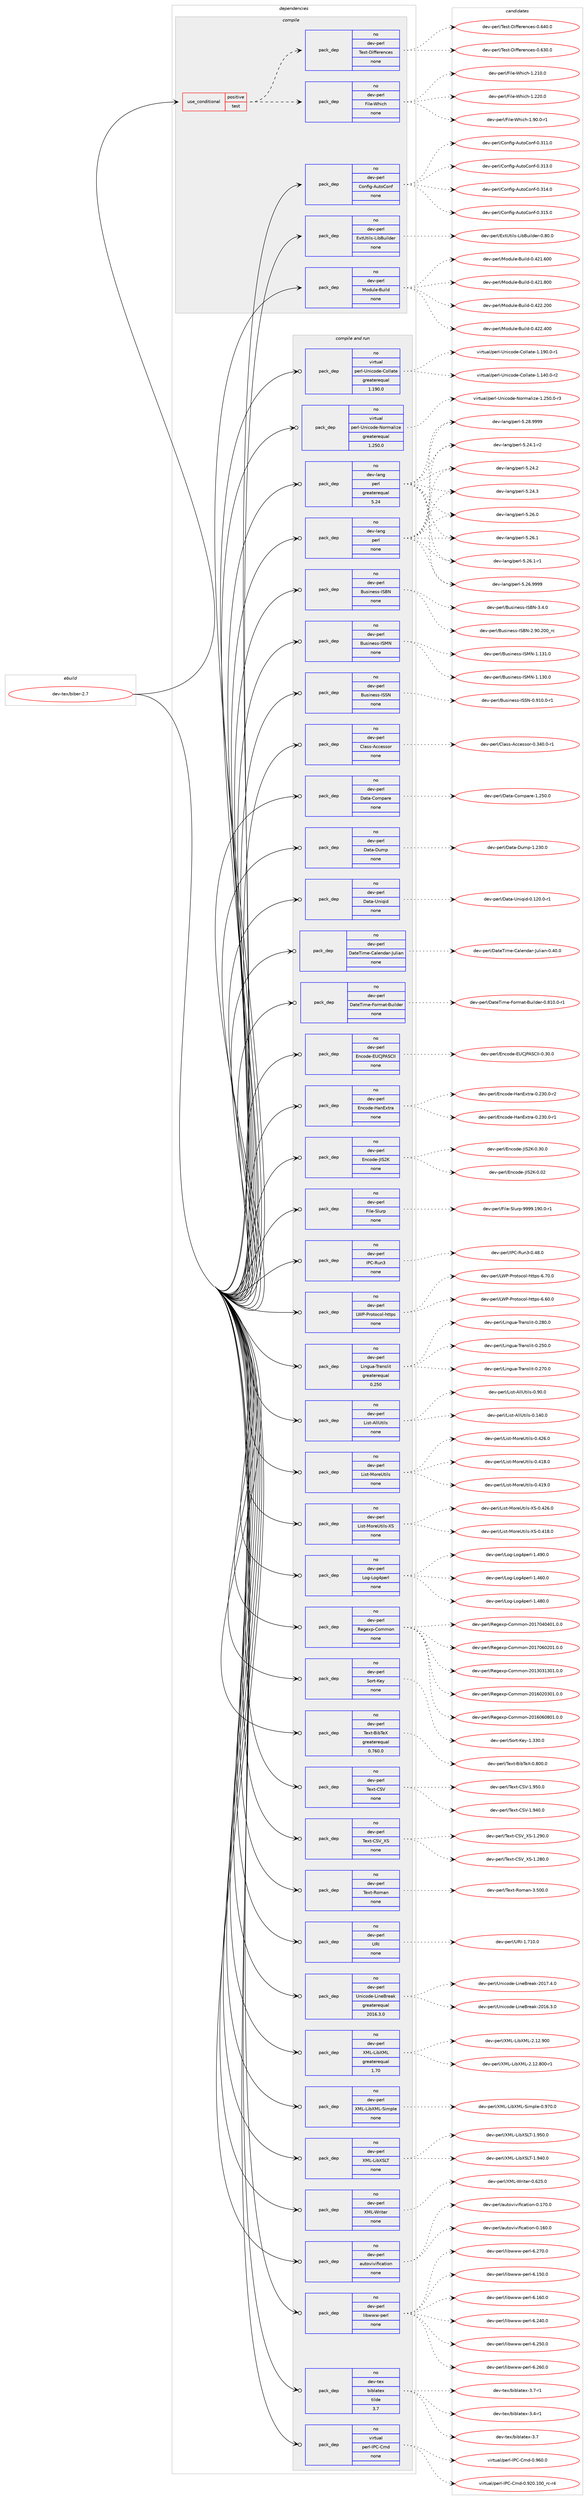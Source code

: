 digraph prolog {

# *************
# Graph options
# *************

newrank=true;
concentrate=true;
compound=true;
graph [rankdir=LR,fontname=Helvetica,fontsize=10,ranksep=1.5];#, ranksep=2.5, nodesep=0.2];
edge  [arrowhead=vee];
node  [fontname=Helvetica,fontsize=10];

# **********
# The ebuild
# **********

subgraph cluster_leftcol {
color=gray;
rank=same;
label=<<i>ebuild</i>>;
id [label="dev-tex/biber-2.7", color=red, width=4, href="../dev-tex/biber-2.7.svg"];
}

# ****************
# The dependencies
# ****************

subgraph cluster_midcol {
color=gray;
label=<<i>dependencies</i>>;
subgraph cluster_compile {
fillcolor="#eeeeee";
style=filled;
label=<<i>compile</i>>;
subgraph cond77119 {
dependency279463 [label=<<TABLE BORDER="0" CELLBORDER="1" CELLSPACING="0" CELLPADDING="4"><TR><TD ROWSPAN="3" CELLPADDING="10">use_conditional</TD></TR><TR><TD>positive</TD></TR><TR><TD>test</TD></TR></TABLE>>, shape=none, color=red];
subgraph pack198188 {
dependency279464 [label=<<TABLE BORDER="0" CELLBORDER="1" CELLSPACING="0" CELLPADDING="4" WIDTH="220"><TR><TD ROWSPAN="6" CELLPADDING="30">pack_dep</TD></TR><TR><TD WIDTH="110">no</TD></TR><TR><TD>dev-perl</TD></TR><TR><TD>File-Which</TD></TR><TR><TD>none</TD></TR><TR><TD></TD></TR></TABLE>>, shape=none, color=blue];
}
dependency279463:e -> dependency279464:w [weight=20,style="dashed",arrowhead="vee"];
subgraph pack198189 {
dependency279465 [label=<<TABLE BORDER="0" CELLBORDER="1" CELLSPACING="0" CELLPADDING="4" WIDTH="220"><TR><TD ROWSPAN="6" CELLPADDING="30">pack_dep</TD></TR><TR><TD WIDTH="110">no</TD></TR><TR><TD>dev-perl</TD></TR><TR><TD>Test-Differences</TD></TR><TR><TD>none</TD></TR><TR><TD></TD></TR></TABLE>>, shape=none, color=blue];
}
dependency279463:e -> dependency279465:w [weight=20,style="dashed",arrowhead="vee"];
}
id:e -> dependency279463:w [weight=20,style="solid",arrowhead="vee"];
subgraph pack198190 {
dependency279466 [label=<<TABLE BORDER="0" CELLBORDER="1" CELLSPACING="0" CELLPADDING="4" WIDTH="220"><TR><TD ROWSPAN="6" CELLPADDING="30">pack_dep</TD></TR><TR><TD WIDTH="110">no</TD></TR><TR><TD>dev-perl</TD></TR><TR><TD>Config-AutoConf</TD></TR><TR><TD>none</TD></TR><TR><TD></TD></TR></TABLE>>, shape=none, color=blue];
}
id:e -> dependency279466:w [weight=20,style="solid",arrowhead="vee"];
subgraph pack198191 {
dependency279467 [label=<<TABLE BORDER="0" CELLBORDER="1" CELLSPACING="0" CELLPADDING="4" WIDTH="220"><TR><TD ROWSPAN="6" CELLPADDING="30">pack_dep</TD></TR><TR><TD WIDTH="110">no</TD></TR><TR><TD>dev-perl</TD></TR><TR><TD>ExtUtils-LibBuilder</TD></TR><TR><TD>none</TD></TR><TR><TD></TD></TR></TABLE>>, shape=none, color=blue];
}
id:e -> dependency279467:w [weight=20,style="solid",arrowhead="vee"];
subgraph pack198192 {
dependency279468 [label=<<TABLE BORDER="0" CELLBORDER="1" CELLSPACING="0" CELLPADDING="4" WIDTH="220"><TR><TD ROWSPAN="6" CELLPADDING="30">pack_dep</TD></TR><TR><TD WIDTH="110">no</TD></TR><TR><TD>dev-perl</TD></TR><TR><TD>Module-Build</TD></TR><TR><TD>none</TD></TR><TR><TD></TD></TR></TABLE>>, shape=none, color=blue];
}
id:e -> dependency279468:w [weight=20,style="solid",arrowhead="vee"];
}
subgraph cluster_compileandrun {
fillcolor="#eeeeee";
style=filled;
label=<<i>compile and run</i>>;
subgraph pack198193 {
dependency279469 [label=<<TABLE BORDER="0" CELLBORDER="1" CELLSPACING="0" CELLPADDING="4" WIDTH="220"><TR><TD ROWSPAN="6" CELLPADDING="30">pack_dep</TD></TR><TR><TD WIDTH="110">no</TD></TR><TR><TD>dev-lang</TD></TR><TR><TD>perl</TD></TR><TR><TD>greaterequal</TD></TR><TR><TD>5.24</TD></TR></TABLE>>, shape=none, color=blue];
}
id:e -> dependency279469:w [weight=20,style="solid",arrowhead="odotvee"];
subgraph pack198194 {
dependency279470 [label=<<TABLE BORDER="0" CELLBORDER="1" CELLSPACING="0" CELLPADDING="4" WIDTH="220"><TR><TD ROWSPAN="6" CELLPADDING="30">pack_dep</TD></TR><TR><TD WIDTH="110">no</TD></TR><TR><TD>dev-lang</TD></TR><TR><TD>perl</TD></TR><TR><TD>none</TD></TR><TR><TD></TD></TR></TABLE>>, shape=none, color=blue];
}
id:e -> dependency279470:w [weight=20,style="solid",arrowhead="odotvee"];
subgraph pack198195 {
dependency279471 [label=<<TABLE BORDER="0" CELLBORDER="1" CELLSPACING="0" CELLPADDING="4" WIDTH="220"><TR><TD ROWSPAN="6" CELLPADDING="30">pack_dep</TD></TR><TR><TD WIDTH="110">no</TD></TR><TR><TD>dev-perl</TD></TR><TR><TD>Business-ISBN</TD></TR><TR><TD>none</TD></TR><TR><TD></TD></TR></TABLE>>, shape=none, color=blue];
}
id:e -> dependency279471:w [weight=20,style="solid",arrowhead="odotvee"];
subgraph pack198196 {
dependency279472 [label=<<TABLE BORDER="0" CELLBORDER="1" CELLSPACING="0" CELLPADDING="4" WIDTH="220"><TR><TD ROWSPAN="6" CELLPADDING="30">pack_dep</TD></TR><TR><TD WIDTH="110">no</TD></TR><TR><TD>dev-perl</TD></TR><TR><TD>Business-ISMN</TD></TR><TR><TD>none</TD></TR><TR><TD></TD></TR></TABLE>>, shape=none, color=blue];
}
id:e -> dependency279472:w [weight=20,style="solid",arrowhead="odotvee"];
subgraph pack198197 {
dependency279473 [label=<<TABLE BORDER="0" CELLBORDER="1" CELLSPACING="0" CELLPADDING="4" WIDTH="220"><TR><TD ROWSPAN="6" CELLPADDING="30">pack_dep</TD></TR><TR><TD WIDTH="110">no</TD></TR><TR><TD>dev-perl</TD></TR><TR><TD>Business-ISSN</TD></TR><TR><TD>none</TD></TR><TR><TD></TD></TR></TABLE>>, shape=none, color=blue];
}
id:e -> dependency279473:w [weight=20,style="solid",arrowhead="odotvee"];
subgraph pack198198 {
dependency279474 [label=<<TABLE BORDER="0" CELLBORDER="1" CELLSPACING="0" CELLPADDING="4" WIDTH="220"><TR><TD ROWSPAN="6" CELLPADDING="30">pack_dep</TD></TR><TR><TD WIDTH="110">no</TD></TR><TR><TD>dev-perl</TD></TR><TR><TD>Class-Accessor</TD></TR><TR><TD>none</TD></TR><TR><TD></TD></TR></TABLE>>, shape=none, color=blue];
}
id:e -> dependency279474:w [weight=20,style="solid",arrowhead="odotvee"];
subgraph pack198199 {
dependency279475 [label=<<TABLE BORDER="0" CELLBORDER="1" CELLSPACING="0" CELLPADDING="4" WIDTH="220"><TR><TD ROWSPAN="6" CELLPADDING="30">pack_dep</TD></TR><TR><TD WIDTH="110">no</TD></TR><TR><TD>dev-perl</TD></TR><TR><TD>Data-Compare</TD></TR><TR><TD>none</TD></TR><TR><TD></TD></TR></TABLE>>, shape=none, color=blue];
}
id:e -> dependency279475:w [weight=20,style="solid",arrowhead="odotvee"];
subgraph pack198200 {
dependency279476 [label=<<TABLE BORDER="0" CELLBORDER="1" CELLSPACING="0" CELLPADDING="4" WIDTH="220"><TR><TD ROWSPAN="6" CELLPADDING="30">pack_dep</TD></TR><TR><TD WIDTH="110">no</TD></TR><TR><TD>dev-perl</TD></TR><TR><TD>Data-Dump</TD></TR><TR><TD>none</TD></TR><TR><TD></TD></TR></TABLE>>, shape=none, color=blue];
}
id:e -> dependency279476:w [weight=20,style="solid",arrowhead="odotvee"];
subgraph pack198201 {
dependency279477 [label=<<TABLE BORDER="0" CELLBORDER="1" CELLSPACING="0" CELLPADDING="4" WIDTH="220"><TR><TD ROWSPAN="6" CELLPADDING="30">pack_dep</TD></TR><TR><TD WIDTH="110">no</TD></TR><TR><TD>dev-perl</TD></TR><TR><TD>Data-Uniqid</TD></TR><TR><TD>none</TD></TR><TR><TD></TD></TR></TABLE>>, shape=none, color=blue];
}
id:e -> dependency279477:w [weight=20,style="solid",arrowhead="odotvee"];
subgraph pack198202 {
dependency279478 [label=<<TABLE BORDER="0" CELLBORDER="1" CELLSPACING="0" CELLPADDING="4" WIDTH="220"><TR><TD ROWSPAN="6" CELLPADDING="30">pack_dep</TD></TR><TR><TD WIDTH="110">no</TD></TR><TR><TD>dev-perl</TD></TR><TR><TD>DateTime-Calendar-Julian</TD></TR><TR><TD>none</TD></TR><TR><TD></TD></TR></TABLE>>, shape=none, color=blue];
}
id:e -> dependency279478:w [weight=20,style="solid",arrowhead="odotvee"];
subgraph pack198203 {
dependency279479 [label=<<TABLE BORDER="0" CELLBORDER="1" CELLSPACING="0" CELLPADDING="4" WIDTH="220"><TR><TD ROWSPAN="6" CELLPADDING="30">pack_dep</TD></TR><TR><TD WIDTH="110">no</TD></TR><TR><TD>dev-perl</TD></TR><TR><TD>DateTime-Format-Builder</TD></TR><TR><TD>none</TD></TR><TR><TD></TD></TR></TABLE>>, shape=none, color=blue];
}
id:e -> dependency279479:w [weight=20,style="solid",arrowhead="odotvee"];
subgraph pack198204 {
dependency279480 [label=<<TABLE BORDER="0" CELLBORDER="1" CELLSPACING="0" CELLPADDING="4" WIDTH="220"><TR><TD ROWSPAN="6" CELLPADDING="30">pack_dep</TD></TR><TR><TD WIDTH="110">no</TD></TR><TR><TD>dev-perl</TD></TR><TR><TD>Encode-EUCJPASCII</TD></TR><TR><TD>none</TD></TR><TR><TD></TD></TR></TABLE>>, shape=none, color=blue];
}
id:e -> dependency279480:w [weight=20,style="solid",arrowhead="odotvee"];
subgraph pack198205 {
dependency279481 [label=<<TABLE BORDER="0" CELLBORDER="1" CELLSPACING="0" CELLPADDING="4" WIDTH="220"><TR><TD ROWSPAN="6" CELLPADDING="30">pack_dep</TD></TR><TR><TD WIDTH="110">no</TD></TR><TR><TD>dev-perl</TD></TR><TR><TD>Encode-HanExtra</TD></TR><TR><TD>none</TD></TR><TR><TD></TD></TR></TABLE>>, shape=none, color=blue];
}
id:e -> dependency279481:w [weight=20,style="solid",arrowhead="odotvee"];
subgraph pack198206 {
dependency279482 [label=<<TABLE BORDER="0" CELLBORDER="1" CELLSPACING="0" CELLPADDING="4" WIDTH="220"><TR><TD ROWSPAN="6" CELLPADDING="30">pack_dep</TD></TR><TR><TD WIDTH="110">no</TD></TR><TR><TD>dev-perl</TD></TR><TR><TD>Encode-JIS2K</TD></TR><TR><TD>none</TD></TR><TR><TD></TD></TR></TABLE>>, shape=none, color=blue];
}
id:e -> dependency279482:w [weight=20,style="solid",arrowhead="odotvee"];
subgraph pack198207 {
dependency279483 [label=<<TABLE BORDER="0" CELLBORDER="1" CELLSPACING="0" CELLPADDING="4" WIDTH="220"><TR><TD ROWSPAN="6" CELLPADDING="30">pack_dep</TD></TR><TR><TD WIDTH="110">no</TD></TR><TR><TD>dev-perl</TD></TR><TR><TD>File-Slurp</TD></TR><TR><TD>none</TD></TR><TR><TD></TD></TR></TABLE>>, shape=none, color=blue];
}
id:e -> dependency279483:w [weight=20,style="solid",arrowhead="odotvee"];
subgraph pack198208 {
dependency279484 [label=<<TABLE BORDER="0" CELLBORDER="1" CELLSPACING="0" CELLPADDING="4" WIDTH="220"><TR><TD ROWSPAN="6" CELLPADDING="30">pack_dep</TD></TR><TR><TD WIDTH="110">no</TD></TR><TR><TD>dev-perl</TD></TR><TR><TD>IPC-Run3</TD></TR><TR><TD>none</TD></TR><TR><TD></TD></TR></TABLE>>, shape=none, color=blue];
}
id:e -> dependency279484:w [weight=20,style="solid",arrowhead="odotvee"];
subgraph pack198209 {
dependency279485 [label=<<TABLE BORDER="0" CELLBORDER="1" CELLSPACING="0" CELLPADDING="4" WIDTH="220"><TR><TD ROWSPAN="6" CELLPADDING="30">pack_dep</TD></TR><TR><TD WIDTH="110">no</TD></TR><TR><TD>dev-perl</TD></TR><TR><TD>LWP-Protocol-https</TD></TR><TR><TD>none</TD></TR><TR><TD></TD></TR></TABLE>>, shape=none, color=blue];
}
id:e -> dependency279485:w [weight=20,style="solid",arrowhead="odotvee"];
subgraph pack198210 {
dependency279486 [label=<<TABLE BORDER="0" CELLBORDER="1" CELLSPACING="0" CELLPADDING="4" WIDTH="220"><TR><TD ROWSPAN="6" CELLPADDING="30">pack_dep</TD></TR><TR><TD WIDTH="110">no</TD></TR><TR><TD>dev-perl</TD></TR><TR><TD>Lingua-Translit</TD></TR><TR><TD>greaterequal</TD></TR><TR><TD>0.250</TD></TR></TABLE>>, shape=none, color=blue];
}
id:e -> dependency279486:w [weight=20,style="solid",arrowhead="odotvee"];
subgraph pack198211 {
dependency279487 [label=<<TABLE BORDER="0" CELLBORDER="1" CELLSPACING="0" CELLPADDING="4" WIDTH="220"><TR><TD ROWSPAN="6" CELLPADDING="30">pack_dep</TD></TR><TR><TD WIDTH="110">no</TD></TR><TR><TD>dev-perl</TD></TR><TR><TD>List-AllUtils</TD></TR><TR><TD>none</TD></TR><TR><TD></TD></TR></TABLE>>, shape=none, color=blue];
}
id:e -> dependency279487:w [weight=20,style="solid",arrowhead="odotvee"];
subgraph pack198212 {
dependency279488 [label=<<TABLE BORDER="0" CELLBORDER="1" CELLSPACING="0" CELLPADDING="4" WIDTH="220"><TR><TD ROWSPAN="6" CELLPADDING="30">pack_dep</TD></TR><TR><TD WIDTH="110">no</TD></TR><TR><TD>dev-perl</TD></TR><TR><TD>List-MoreUtils</TD></TR><TR><TD>none</TD></TR><TR><TD></TD></TR></TABLE>>, shape=none, color=blue];
}
id:e -> dependency279488:w [weight=20,style="solid",arrowhead="odotvee"];
subgraph pack198213 {
dependency279489 [label=<<TABLE BORDER="0" CELLBORDER="1" CELLSPACING="0" CELLPADDING="4" WIDTH="220"><TR><TD ROWSPAN="6" CELLPADDING="30">pack_dep</TD></TR><TR><TD WIDTH="110">no</TD></TR><TR><TD>dev-perl</TD></TR><TR><TD>List-MoreUtils-XS</TD></TR><TR><TD>none</TD></TR><TR><TD></TD></TR></TABLE>>, shape=none, color=blue];
}
id:e -> dependency279489:w [weight=20,style="solid",arrowhead="odotvee"];
subgraph pack198214 {
dependency279490 [label=<<TABLE BORDER="0" CELLBORDER="1" CELLSPACING="0" CELLPADDING="4" WIDTH="220"><TR><TD ROWSPAN="6" CELLPADDING="30">pack_dep</TD></TR><TR><TD WIDTH="110">no</TD></TR><TR><TD>dev-perl</TD></TR><TR><TD>Log-Log4perl</TD></TR><TR><TD>none</TD></TR><TR><TD></TD></TR></TABLE>>, shape=none, color=blue];
}
id:e -> dependency279490:w [weight=20,style="solid",arrowhead="odotvee"];
subgraph pack198215 {
dependency279491 [label=<<TABLE BORDER="0" CELLBORDER="1" CELLSPACING="0" CELLPADDING="4" WIDTH="220"><TR><TD ROWSPAN="6" CELLPADDING="30">pack_dep</TD></TR><TR><TD WIDTH="110">no</TD></TR><TR><TD>dev-perl</TD></TR><TR><TD>Regexp-Common</TD></TR><TR><TD>none</TD></TR><TR><TD></TD></TR></TABLE>>, shape=none, color=blue];
}
id:e -> dependency279491:w [weight=20,style="solid",arrowhead="odotvee"];
subgraph pack198216 {
dependency279492 [label=<<TABLE BORDER="0" CELLBORDER="1" CELLSPACING="0" CELLPADDING="4" WIDTH="220"><TR><TD ROWSPAN="6" CELLPADDING="30">pack_dep</TD></TR><TR><TD WIDTH="110">no</TD></TR><TR><TD>dev-perl</TD></TR><TR><TD>Sort-Key</TD></TR><TR><TD>none</TD></TR><TR><TD></TD></TR></TABLE>>, shape=none, color=blue];
}
id:e -> dependency279492:w [weight=20,style="solid",arrowhead="odotvee"];
subgraph pack198217 {
dependency279493 [label=<<TABLE BORDER="0" CELLBORDER="1" CELLSPACING="0" CELLPADDING="4" WIDTH="220"><TR><TD ROWSPAN="6" CELLPADDING="30">pack_dep</TD></TR><TR><TD WIDTH="110">no</TD></TR><TR><TD>dev-perl</TD></TR><TR><TD>Text-BibTeX</TD></TR><TR><TD>greaterequal</TD></TR><TR><TD>0.760.0</TD></TR></TABLE>>, shape=none, color=blue];
}
id:e -> dependency279493:w [weight=20,style="solid",arrowhead="odotvee"];
subgraph pack198218 {
dependency279494 [label=<<TABLE BORDER="0" CELLBORDER="1" CELLSPACING="0" CELLPADDING="4" WIDTH="220"><TR><TD ROWSPAN="6" CELLPADDING="30">pack_dep</TD></TR><TR><TD WIDTH="110">no</TD></TR><TR><TD>dev-perl</TD></TR><TR><TD>Text-CSV</TD></TR><TR><TD>none</TD></TR><TR><TD></TD></TR></TABLE>>, shape=none, color=blue];
}
id:e -> dependency279494:w [weight=20,style="solid",arrowhead="odotvee"];
subgraph pack198219 {
dependency279495 [label=<<TABLE BORDER="0" CELLBORDER="1" CELLSPACING="0" CELLPADDING="4" WIDTH="220"><TR><TD ROWSPAN="6" CELLPADDING="30">pack_dep</TD></TR><TR><TD WIDTH="110">no</TD></TR><TR><TD>dev-perl</TD></TR><TR><TD>Text-CSV_XS</TD></TR><TR><TD>none</TD></TR><TR><TD></TD></TR></TABLE>>, shape=none, color=blue];
}
id:e -> dependency279495:w [weight=20,style="solid",arrowhead="odotvee"];
subgraph pack198220 {
dependency279496 [label=<<TABLE BORDER="0" CELLBORDER="1" CELLSPACING="0" CELLPADDING="4" WIDTH="220"><TR><TD ROWSPAN="6" CELLPADDING="30">pack_dep</TD></TR><TR><TD WIDTH="110">no</TD></TR><TR><TD>dev-perl</TD></TR><TR><TD>Text-Roman</TD></TR><TR><TD>none</TD></TR><TR><TD></TD></TR></TABLE>>, shape=none, color=blue];
}
id:e -> dependency279496:w [weight=20,style="solid",arrowhead="odotvee"];
subgraph pack198221 {
dependency279497 [label=<<TABLE BORDER="0" CELLBORDER="1" CELLSPACING="0" CELLPADDING="4" WIDTH="220"><TR><TD ROWSPAN="6" CELLPADDING="30">pack_dep</TD></TR><TR><TD WIDTH="110">no</TD></TR><TR><TD>dev-perl</TD></TR><TR><TD>URI</TD></TR><TR><TD>none</TD></TR><TR><TD></TD></TR></TABLE>>, shape=none, color=blue];
}
id:e -> dependency279497:w [weight=20,style="solid",arrowhead="odotvee"];
subgraph pack198222 {
dependency279498 [label=<<TABLE BORDER="0" CELLBORDER="1" CELLSPACING="0" CELLPADDING="4" WIDTH="220"><TR><TD ROWSPAN="6" CELLPADDING="30">pack_dep</TD></TR><TR><TD WIDTH="110">no</TD></TR><TR><TD>dev-perl</TD></TR><TR><TD>Unicode-LineBreak</TD></TR><TR><TD>greaterequal</TD></TR><TR><TD>2016.3.0</TD></TR></TABLE>>, shape=none, color=blue];
}
id:e -> dependency279498:w [weight=20,style="solid",arrowhead="odotvee"];
subgraph pack198223 {
dependency279499 [label=<<TABLE BORDER="0" CELLBORDER="1" CELLSPACING="0" CELLPADDING="4" WIDTH="220"><TR><TD ROWSPAN="6" CELLPADDING="30">pack_dep</TD></TR><TR><TD WIDTH="110">no</TD></TR><TR><TD>dev-perl</TD></TR><TR><TD>XML-LibXML</TD></TR><TR><TD>greaterequal</TD></TR><TR><TD>1.70</TD></TR></TABLE>>, shape=none, color=blue];
}
id:e -> dependency279499:w [weight=20,style="solid",arrowhead="odotvee"];
subgraph pack198224 {
dependency279500 [label=<<TABLE BORDER="0" CELLBORDER="1" CELLSPACING="0" CELLPADDING="4" WIDTH="220"><TR><TD ROWSPAN="6" CELLPADDING="30">pack_dep</TD></TR><TR><TD WIDTH="110">no</TD></TR><TR><TD>dev-perl</TD></TR><TR><TD>XML-LibXML-Simple</TD></TR><TR><TD>none</TD></TR><TR><TD></TD></TR></TABLE>>, shape=none, color=blue];
}
id:e -> dependency279500:w [weight=20,style="solid",arrowhead="odotvee"];
subgraph pack198225 {
dependency279501 [label=<<TABLE BORDER="0" CELLBORDER="1" CELLSPACING="0" CELLPADDING="4" WIDTH="220"><TR><TD ROWSPAN="6" CELLPADDING="30">pack_dep</TD></TR><TR><TD WIDTH="110">no</TD></TR><TR><TD>dev-perl</TD></TR><TR><TD>XML-LibXSLT</TD></TR><TR><TD>none</TD></TR><TR><TD></TD></TR></TABLE>>, shape=none, color=blue];
}
id:e -> dependency279501:w [weight=20,style="solid",arrowhead="odotvee"];
subgraph pack198226 {
dependency279502 [label=<<TABLE BORDER="0" CELLBORDER="1" CELLSPACING="0" CELLPADDING="4" WIDTH="220"><TR><TD ROWSPAN="6" CELLPADDING="30">pack_dep</TD></TR><TR><TD WIDTH="110">no</TD></TR><TR><TD>dev-perl</TD></TR><TR><TD>XML-Writer</TD></TR><TR><TD>none</TD></TR><TR><TD></TD></TR></TABLE>>, shape=none, color=blue];
}
id:e -> dependency279502:w [weight=20,style="solid",arrowhead="odotvee"];
subgraph pack198227 {
dependency279503 [label=<<TABLE BORDER="0" CELLBORDER="1" CELLSPACING="0" CELLPADDING="4" WIDTH="220"><TR><TD ROWSPAN="6" CELLPADDING="30">pack_dep</TD></TR><TR><TD WIDTH="110">no</TD></TR><TR><TD>dev-perl</TD></TR><TR><TD>autovivification</TD></TR><TR><TD>none</TD></TR><TR><TD></TD></TR></TABLE>>, shape=none, color=blue];
}
id:e -> dependency279503:w [weight=20,style="solid",arrowhead="odotvee"];
subgraph pack198228 {
dependency279504 [label=<<TABLE BORDER="0" CELLBORDER="1" CELLSPACING="0" CELLPADDING="4" WIDTH="220"><TR><TD ROWSPAN="6" CELLPADDING="30">pack_dep</TD></TR><TR><TD WIDTH="110">no</TD></TR><TR><TD>dev-perl</TD></TR><TR><TD>libwww-perl</TD></TR><TR><TD>none</TD></TR><TR><TD></TD></TR></TABLE>>, shape=none, color=blue];
}
id:e -> dependency279504:w [weight=20,style="solid",arrowhead="odotvee"];
subgraph pack198229 {
dependency279505 [label=<<TABLE BORDER="0" CELLBORDER="1" CELLSPACING="0" CELLPADDING="4" WIDTH="220"><TR><TD ROWSPAN="6" CELLPADDING="30">pack_dep</TD></TR><TR><TD WIDTH="110">no</TD></TR><TR><TD>dev-tex</TD></TR><TR><TD>biblatex</TD></TR><TR><TD>tilde</TD></TR><TR><TD>3.7</TD></TR></TABLE>>, shape=none, color=blue];
}
id:e -> dependency279505:w [weight=20,style="solid",arrowhead="odotvee"];
subgraph pack198230 {
dependency279506 [label=<<TABLE BORDER="0" CELLBORDER="1" CELLSPACING="0" CELLPADDING="4" WIDTH="220"><TR><TD ROWSPAN="6" CELLPADDING="30">pack_dep</TD></TR><TR><TD WIDTH="110">no</TD></TR><TR><TD>virtual</TD></TR><TR><TD>perl-IPC-Cmd</TD></TR><TR><TD>none</TD></TR><TR><TD></TD></TR></TABLE>>, shape=none, color=blue];
}
id:e -> dependency279506:w [weight=20,style="solid",arrowhead="odotvee"];
subgraph pack198231 {
dependency279507 [label=<<TABLE BORDER="0" CELLBORDER="1" CELLSPACING="0" CELLPADDING="4" WIDTH="220"><TR><TD ROWSPAN="6" CELLPADDING="30">pack_dep</TD></TR><TR><TD WIDTH="110">no</TD></TR><TR><TD>virtual</TD></TR><TR><TD>perl-Unicode-Collate</TD></TR><TR><TD>greaterequal</TD></TR><TR><TD>1.190.0</TD></TR></TABLE>>, shape=none, color=blue];
}
id:e -> dependency279507:w [weight=20,style="solid",arrowhead="odotvee"];
subgraph pack198232 {
dependency279508 [label=<<TABLE BORDER="0" CELLBORDER="1" CELLSPACING="0" CELLPADDING="4" WIDTH="220"><TR><TD ROWSPAN="6" CELLPADDING="30">pack_dep</TD></TR><TR><TD WIDTH="110">no</TD></TR><TR><TD>virtual</TD></TR><TR><TD>perl-Unicode-Normalize</TD></TR><TR><TD>greaterequal</TD></TR><TR><TD>1.250.0</TD></TR></TABLE>>, shape=none, color=blue];
}
id:e -> dependency279508:w [weight=20,style="solid",arrowhead="odotvee"];
}
subgraph cluster_run {
fillcolor="#eeeeee";
style=filled;
label=<<i>run</i>>;
}
}

# **************
# The candidates
# **************

subgraph cluster_choices {
rank=same;
color=gray;
label=<<i>candidates</i>>;

subgraph choice198188 {
color=black;
nodesep=1;
choice1001011184511210111410847701051081014587104105991044549465049484648 [label="dev-perl/File-Which-1.210.0", color=red, width=4,href="../dev-perl/File-Which-1.210.0.svg"];
choice1001011184511210111410847701051081014587104105991044549465050484648 [label="dev-perl/File-Which-1.220.0", color=red, width=4,href="../dev-perl/File-Which-1.220.0.svg"];
choice100101118451121011141084770105108101458710410599104454946574846484511449 [label="dev-perl/File-Which-1.90.0-r1", color=red, width=4,href="../dev-perl/File-Which-1.90.0-r1.svg"];
dependency279464:e -> choice1001011184511210111410847701051081014587104105991044549465049484648:w [style=dotted,weight="100"];
dependency279464:e -> choice1001011184511210111410847701051081014587104105991044549465050484648:w [style=dotted,weight="100"];
dependency279464:e -> choice100101118451121011141084770105108101458710410599104454946574846484511449:w [style=dotted,weight="100"];
}
subgraph choice198189 {
color=black;
nodesep=1;
choice1001011184511210111410847841011151164568105102102101114101110991011154548465451484648 [label="dev-perl/Test-Differences-0.630.0", color=red, width=4,href="../dev-perl/Test-Differences-0.630.0.svg"];
choice1001011184511210111410847841011151164568105102102101114101110991011154548465452484648 [label="dev-perl/Test-Differences-0.640.0", color=red, width=4,href="../dev-perl/Test-Differences-0.640.0.svg"];
dependency279465:e -> choice1001011184511210111410847841011151164568105102102101114101110991011154548465451484648:w [style=dotted,weight="100"];
dependency279465:e -> choice1001011184511210111410847841011151164568105102102101114101110991011154548465452484648:w [style=dotted,weight="100"];
}
subgraph choice198190 {
color=black;
nodesep=1;
choice1001011184511210111410847671111101021051034565117116111671111101024548465149494648 [label="dev-perl/Config-AutoConf-0.311.0", color=red, width=4,href="../dev-perl/Config-AutoConf-0.311.0.svg"];
choice1001011184511210111410847671111101021051034565117116111671111101024548465149514648 [label="dev-perl/Config-AutoConf-0.313.0", color=red, width=4,href="../dev-perl/Config-AutoConf-0.313.0.svg"];
choice1001011184511210111410847671111101021051034565117116111671111101024548465149524648 [label="dev-perl/Config-AutoConf-0.314.0", color=red, width=4,href="../dev-perl/Config-AutoConf-0.314.0.svg"];
choice1001011184511210111410847671111101021051034565117116111671111101024548465149534648 [label="dev-perl/Config-AutoConf-0.315.0", color=red, width=4,href="../dev-perl/Config-AutoConf-0.315.0.svg"];
dependency279466:e -> choice1001011184511210111410847671111101021051034565117116111671111101024548465149494648:w [style=dotted,weight="100"];
dependency279466:e -> choice1001011184511210111410847671111101021051034565117116111671111101024548465149514648:w [style=dotted,weight="100"];
dependency279466:e -> choice1001011184511210111410847671111101021051034565117116111671111101024548465149524648:w [style=dotted,weight="100"];
dependency279466:e -> choice1001011184511210111410847671111101021051034565117116111671111101024548465149534648:w [style=dotted,weight="100"];
}
subgraph choice198191 {
color=black;
nodesep=1;
choice100101118451121011141084769120116851161051081154576105986611710510810010111445484656484648 [label="dev-perl/ExtUtils-LibBuilder-0.80.0", color=red, width=4,href="../dev-perl/ExtUtils-LibBuilder-0.80.0.svg"];
dependency279467:e -> choice100101118451121011141084769120116851161051081154576105986611710510810010111445484656484648:w [style=dotted,weight="100"];
}
subgraph choice198192 {
color=black;
nodesep=1;
choice100101118451121011141084777111100117108101456611710510810045484652504946544848 [label="dev-perl/Module-Build-0.421.600", color=red, width=4,href="../dev-perl/Module-Build-0.421.600.svg"];
choice100101118451121011141084777111100117108101456611710510810045484652504946564848 [label="dev-perl/Module-Build-0.421.800", color=red, width=4,href="../dev-perl/Module-Build-0.421.800.svg"];
choice100101118451121011141084777111100117108101456611710510810045484652505046504848 [label="dev-perl/Module-Build-0.422.200", color=red, width=4,href="../dev-perl/Module-Build-0.422.200.svg"];
choice100101118451121011141084777111100117108101456611710510810045484652505046524848 [label="dev-perl/Module-Build-0.422.400", color=red, width=4,href="../dev-perl/Module-Build-0.422.400.svg"];
dependency279468:e -> choice100101118451121011141084777111100117108101456611710510810045484652504946544848:w [style=dotted,weight="100"];
dependency279468:e -> choice100101118451121011141084777111100117108101456611710510810045484652504946564848:w [style=dotted,weight="100"];
dependency279468:e -> choice100101118451121011141084777111100117108101456611710510810045484652505046504848:w [style=dotted,weight="100"];
dependency279468:e -> choice100101118451121011141084777111100117108101456611710510810045484652505046524848:w [style=dotted,weight="100"];
}
subgraph choice198193 {
color=black;
nodesep=1;
choice100101118451089711010347112101114108455346505246494511450 [label="dev-lang/perl-5.24.1-r2", color=red, width=4,href="../dev-lang/perl-5.24.1-r2.svg"];
choice10010111845108971101034711210111410845534650524650 [label="dev-lang/perl-5.24.2", color=red, width=4,href="../dev-lang/perl-5.24.2.svg"];
choice10010111845108971101034711210111410845534650524651 [label="dev-lang/perl-5.24.3", color=red, width=4,href="../dev-lang/perl-5.24.3.svg"];
choice10010111845108971101034711210111410845534650544648 [label="dev-lang/perl-5.26.0", color=red, width=4,href="../dev-lang/perl-5.26.0.svg"];
choice10010111845108971101034711210111410845534650544649 [label="dev-lang/perl-5.26.1", color=red, width=4,href="../dev-lang/perl-5.26.1.svg"];
choice100101118451089711010347112101114108455346505446494511449 [label="dev-lang/perl-5.26.1-r1", color=red, width=4,href="../dev-lang/perl-5.26.1-r1.svg"];
choice10010111845108971101034711210111410845534650544657575757 [label="dev-lang/perl-5.26.9999", color=red, width=4,href="../dev-lang/perl-5.26.9999.svg"];
choice10010111845108971101034711210111410845534650564657575757 [label="dev-lang/perl-5.28.9999", color=red, width=4,href="../dev-lang/perl-5.28.9999.svg"];
dependency279469:e -> choice100101118451089711010347112101114108455346505246494511450:w [style=dotted,weight="100"];
dependency279469:e -> choice10010111845108971101034711210111410845534650524650:w [style=dotted,weight="100"];
dependency279469:e -> choice10010111845108971101034711210111410845534650524651:w [style=dotted,weight="100"];
dependency279469:e -> choice10010111845108971101034711210111410845534650544648:w [style=dotted,weight="100"];
dependency279469:e -> choice10010111845108971101034711210111410845534650544649:w [style=dotted,weight="100"];
dependency279469:e -> choice100101118451089711010347112101114108455346505446494511449:w [style=dotted,weight="100"];
dependency279469:e -> choice10010111845108971101034711210111410845534650544657575757:w [style=dotted,weight="100"];
dependency279469:e -> choice10010111845108971101034711210111410845534650564657575757:w [style=dotted,weight="100"];
}
subgraph choice198194 {
color=black;
nodesep=1;
choice100101118451089711010347112101114108455346505246494511450 [label="dev-lang/perl-5.24.1-r2", color=red, width=4,href="../dev-lang/perl-5.24.1-r2.svg"];
choice10010111845108971101034711210111410845534650524650 [label="dev-lang/perl-5.24.2", color=red, width=4,href="../dev-lang/perl-5.24.2.svg"];
choice10010111845108971101034711210111410845534650524651 [label="dev-lang/perl-5.24.3", color=red, width=4,href="../dev-lang/perl-5.24.3.svg"];
choice10010111845108971101034711210111410845534650544648 [label="dev-lang/perl-5.26.0", color=red, width=4,href="../dev-lang/perl-5.26.0.svg"];
choice10010111845108971101034711210111410845534650544649 [label="dev-lang/perl-5.26.1", color=red, width=4,href="../dev-lang/perl-5.26.1.svg"];
choice100101118451089711010347112101114108455346505446494511449 [label="dev-lang/perl-5.26.1-r1", color=red, width=4,href="../dev-lang/perl-5.26.1-r1.svg"];
choice10010111845108971101034711210111410845534650544657575757 [label="dev-lang/perl-5.26.9999", color=red, width=4,href="../dev-lang/perl-5.26.9999.svg"];
choice10010111845108971101034711210111410845534650564657575757 [label="dev-lang/perl-5.28.9999", color=red, width=4,href="../dev-lang/perl-5.28.9999.svg"];
dependency279470:e -> choice100101118451089711010347112101114108455346505246494511450:w [style=dotted,weight="100"];
dependency279470:e -> choice10010111845108971101034711210111410845534650524650:w [style=dotted,weight="100"];
dependency279470:e -> choice10010111845108971101034711210111410845534650524651:w [style=dotted,weight="100"];
dependency279470:e -> choice10010111845108971101034711210111410845534650544648:w [style=dotted,weight="100"];
dependency279470:e -> choice10010111845108971101034711210111410845534650544649:w [style=dotted,weight="100"];
dependency279470:e -> choice100101118451089711010347112101114108455346505446494511449:w [style=dotted,weight="100"];
dependency279470:e -> choice10010111845108971101034711210111410845534650544657575757:w [style=dotted,weight="100"];
dependency279470:e -> choice10010111845108971101034711210111410845534650564657575757:w [style=dotted,weight="100"];
}
subgraph choice198195 {
color=black;
nodesep=1;
choice10010111845112101114108476611711510511010111511545738366784550465748465048489511499 [label="dev-perl/Business-ISBN-2.90.200_rc", color=red, width=4,href="../dev-perl/Business-ISBN-2.90.200_rc.svg"];
choice1001011184511210111410847661171151051101011151154573836678455146524648 [label="dev-perl/Business-ISBN-3.4.0", color=red, width=4,href="../dev-perl/Business-ISBN-3.4.0.svg"];
dependency279471:e -> choice10010111845112101114108476611711510511010111511545738366784550465748465048489511499:w [style=dotted,weight="100"];
dependency279471:e -> choice1001011184511210111410847661171151051101011151154573836678455146524648:w [style=dotted,weight="100"];
}
subgraph choice198196 {
color=black;
nodesep=1;
choice10010111845112101114108476611711510511010111511545738377784549464951484648 [label="dev-perl/Business-ISMN-1.130.0", color=red, width=4,href="../dev-perl/Business-ISMN-1.130.0.svg"];
choice10010111845112101114108476611711510511010111511545738377784549464951494648 [label="dev-perl/Business-ISMN-1.131.0", color=red, width=4,href="../dev-perl/Business-ISMN-1.131.0.svg"];
dependency279472:e -> choice10010111845112101114108476611711510511010111511545738377784549464951484648:w [style=dotted,weight="100"];
dependency279472:e -> choice10010111845112101114108476611711510511010111511545738377784549464951494648:w [style=dotted,weight="100"];
}
subgraph choice198197 {
color=black;
nodesep=1;
choice100101118451121011141084766117115105110101115115457383837845484657494846484511449 [label="dev-perl/Business-ISSN-0.910.0-r1", color=red, width=4,href="../dev-perl/Business-ISSN-0.910.0-r1.svg"];
dependency279473:e -> choice100101118451121011141084766117115105110101115115457383837845484657494846484511449:w [style=dotted,weight="100"];
}
subgraph choice198198 {
color=black;
nodesep=1;
choice100101118451121011141084767108971151154565999910111511511111445484651524846484511449 [label="dev-perl/Class-Accessor-0.340.0-r1", color=red, width=4,href="../dev-perl/Class-Accessor-0.340.0-r1.svg"];
dependency279474:e -> choice100101118451121011141084767108971151154565999910111511511111445484651524846484511449:w [style=dotted,weight="100"];
}
subgraph choice198199 {
color=black;
nodesep=1;
choice10010111845112101114108476897116974567111109112971141014549465053484648 [label="dev-perl/Data-Compare-1.250.0", color=red, width=4,href="../dev-perl/Data-Compare-1.250.0.svg"];
dependency279475:e -> choice10010111845112101114108476897116974567111109112971141014549465053484648:w [style=dotted,weight="100"];
}
subgraph choice198200 {
color=black;
nodesep=1;
choice100101118451121011141084768971169745681171091124549465051484648 [label="dev-perl/Data-Dump-1.230.0", color=red, width=4,href="../dev-perl/Data-Dump-1.230.0.svg"];
dependency279476:e -> choice100101118451121011141084768971169745681171091124549465051484648:w [style=dotted,weight="100"];
}
subgraph choice198201 {
color=black;
nodesep=1;
choice1001011184511210111410847689711697458511010511310510045484649504846484511449 [label="dev-perl/Data-Uniqid-0.120.0-r1", color=red, width=4,href="../dev-perl/Data-Uniqid-0.120.0-r1.svg"];
dependency279477:e -> choice1001011184511210111410847689711697458511010511310510045484649504846484511449:w [style=dotted,weight="100"];
}
subgraph choice198202 {
color=black;
nodesep=1;
choice10010111845112101114108476897116101841051091014567971081011101009711445741171081059711045484652484648 [label="dev-perl/DateTime-Calendar-Julian-0.40.0", color=red, width=4,href="../dev-perl/DateTime-Calendar-Julian-0.40.0.svg"];
dependency279478:e -> choice10010111845112101114108476897116101841051091014567971081011101009711445741171081059711045484652484648:w [style=dotted,weight="100"];
}
subgraph choice198203 {
color=black;
nodesep=1;
choice1001011184511210111410847689711610184105109101457011111410997116456611710510810010111445484656494846484511449 [label="dev-perl/DateTime-Format-Builder-0.810.0-r1", color=red, width=4,href="../dev-perl/DateTime-Format-Builder-0.810.0-r1.svg"];
dependency279479:e -> choice1001011184511210111410847689711610184105109101457011111410997116456611710510810010111445484656494846484511449:w [style=dotted,weight="100"];
}
subgraph choice198204 {
color=black;
nodesep=1;
choice10010111845112101114108476911099111100101456985677480658367737345484651484648 [label="dev-perl/Encode-EUCJPASCII-0.30.0", color=red, width=4,href="../dev-perl/Encode-EUCJPASCII-0.30.0.svg"];
dependency279480:e -> choice10010111845112101114108476911099111100101456985677480658367737345484651484648:w [style=dotted,weight="100"];
}
subgraph choice198205 {
color=black;
nodesep=1;
choice10010111845112101114108476911099111100101457297110691201161149745484650514846484511449 [label="dev-perl/Encode-HanExtra-0.230.0-r1", color=red, width=4,href="../dev-perl/Encode-HanExtra-0.230.0-r1.svg"];
choice10010111845112101114108476911099111100101457297110691201161149745484650514846484511450 [label="dev-perl/Encode-HanExtra-0.230.0-r2", color=red, width=4,href="../dev-perl/Encode-HanExtra-0.230.0-r2.svg"];
dependency279481:e -> choice10010111845112101114108476911099111100101457297110691201161149745484650514846484511449:w [style=dotted,weight="100"];
dependency279481:e -> choice10010111845112101114108476911099111100101457297110691201161149745484650514846484511450:w [style=dotted,weight="100"];
}
subgraph choice198206 {
color=black;
nodesep=1;
choice100101118451121011141084769110991111001014574738350754548464850 [label="dev-perl/Encode-JIS2K-0.02", color=red, width=4,href="../dev-perl/Encode-JIS2K-0.02.svg"];
choice1001011184511210111410847691109911110010145747383507545484651484648 [label="dev-perl/Encode-JIS2K-0.30.0", color=red, width=4,href="../dev-perl/Encode-JIS2K-0.30.0.svg"];
dependency279482:e -> choice100101118451121011141084769110991111001014574738350754548464850:w [style=dotted,weight="100"];
dependency279482:e -> choice1001011184511210111410847691109911110010145747383507545484651484648:w [style=dotted,weight="100"];
}
subgraph choice198207 {
color=black;
nodesep=1;
choice100101118451121011141084770105108101458310811711411245575757574649574846484511449 [label="dev-perl/File-Slurp-9999.190.0-r1", color=red, width=4,href="../dev-perl/File-Slurp-9999.190.0-r1.svg"];
dependency279483:e -> choice100101118451121011141084770105108101458310811711411245575757574649574846484511449:w [style=dotted,weight="100"];
}
subgraph choice198208 {
color=black;
nodesep=1;
choice100101118451121011141084773806745821171105145484652564648 [label="dev-perl/IPC-Run3-0.48.0", color=red, width=4,href="../dev-perl/IPC-Run3-0.48.0.svg"];
dependency279484:e -> choice100101118451121011141084773806745821171105145484652564648:w [style=dotted,weight="100"];
}
subgraph choice198209 {
color=black;
nodesep=1;
choice10010111845112101114108477687804580114111116111991111084510411611611211545544654484648 [label="dev-perl/LWP-Protocol-https-6.60.0", color=red, width=4,href="../dev-perl/LWP-Protocol-https-6.60.0.svg"];
choice10010111845112101114108477687804580114111116111991111084510411611611211545544655484648 [label="dev-perl/LWP-Protocol-https-6.70.0", color=red, width=4,href="../dev-perl/LWP-Protocol-https-6.70.0.svg"];
dependency279485:e -> choice10010111845112101114108477687804580114111116111991111084510411611611211545544654484648:w [style=dotted,weight="100"];
dependency279485:e -> choice10010111845112101114108477687804580114111116111991111084510411611611211545544655484648:w [style=dotted,weight="100"];
}
subgraph choice198210 {
color=black;
nodesep=1;
choice100101118451121011141084776105110103117974584114971101151081051164548465053484648 [label="dev-perl/Lingua-Translit-0.250.0", color=red, width=4,href="../dev-perl/Lingua-Translit-0.250.0.svg"];
choice100101118451121011141084776105110103117974584114971101151081051164548465055484648 [label="dev-perl/Lingua-Translit-0.270.0", color=red, width=4,href="../dev-perl/Lingua-Translit-0.270.0.svg"];
choice100101118451121011141084776105110103117974584114971101151081051164548465056484648 [label="dev-perl/Lingua-Translit-0.280.0", color=red, width=4,href="../dev-perl/Lingua-Translit-0.280.0.svg"];
dependency279486:e -> choice100101118451121011141084776105110103117974584114971101151081051164548465053484648:w [style=dotted,weight="100"];
dependency279486:e -> choice100101118451121011141084776105110103117974584114971101151081051164548465055484648:w [style=dotted,weight="100"];
dependency279486:e -> choice100101118451121011141084776105110103117974584114971101151081051164548465056484648:w [style=dotted,weight="100"];
}
subgraph choice198211 {
color=black;
nodesep=1;
choice1001011184511210111410847761051151164565108108851161051081154548464952484648 [label="dev-perl/List-AllUtils-0.140.0", color=red, width=4,href="../dev-perl/List-AllUtils-0.140.0.svg"];
choice10010111845112101114108477610511511645651081088511610510811545484657484648 [label="dev-perl/List-AllUtils-0.90.0", color=red, width=4,href="../dev-perl/List-AllUtils-0.90.0.svg"];
dependency279487:e -> choice1001011184511210111410847761051151164565108108851161051081154548464952484648:w [style=dotted,weight="100"];
dependency279487:e -> choice10010111845112101114108477610511511645651081088511610510811545484657484648:w [style=dotted,weight="100"];
}
subgraph choice198212 {
color=black;
nodesep=1;
choice1001011184511210111410847761051151164577111114101851161051081154548465249564648 [label="dev-perl/List-MoreUtils-0.418.0", color=red, width=4,href="../dev-perl/List-MoreUtils-0.418.0.svg"];
choice1001011184511210111410847761051151164577111114101851161051081154548465249574648 [label="dev-perl/List-MoreUtils-0.419.0", color=red, width=4,href="../dev-perl/List-MoreUtils-0.419.0.svg"];
choice1001011184511210111410847761051151164577111114101851161051081154548465250544648 [label="dev-perl/List-MoreUtils-0.426.0", color=red, width=4,href="../dev-perl/List-MoreUtils-0.426.0.svg"];
dependency279488:e -> choice1001011184511210111410847761051151164577111114101851161051081154548465249564648:w [style=dotted,weight="100"];
dependency279488:e -> choice1001011184511210111410847761051151164577111114101851161051081154548465249574648:w [style=dotted,weight="100"];
dependency279488:e -> choice1001011184511210111410847761051151164577111114101851161051081154548465250544648:w [style=dotted,weight="100"];
}
subgraph choice198213 {
color=black;
nodesep=1;
choice1001011184511210111410847761051151164577111114101851161051081154588834548465249564648 [label="dev-perl/List-MoreUtils-XS-0.418.0", color=red, width=4,href="../dev-perl/List-MoreUtils-XS-0.418.0.svg"];
choice1001011184511210111410847761051151164577111114101851161051081154588834548465250544648 [label="dev-perl/List-MoreUtils-XS-0.426.0", color=red, width=4,href="../dev-perl/List-MoreUtils-XS-0.426.0.svg"];
dependency279489:e -> choice1001011184511210111410847761051151164577111114101851161051081154588834548465249564648:w [style=dotted,weight="100"];
dependency279489:e -> choice1001011184511210111410847761051151164577111114101851161051081154588834548465250544648:w [style=dotted,weight="100"];
}
subgraph choice198214 {
color=black;
nodesep=1;
choice1001011184511210111410847761111034576111103521121011141084549465254484648 [label="dev-perl/Log-Log4perl-1.460.0", color=red, width=4,href="../dev-perl/Log-Log4perl-1.460.0.svg"];
choice1001011184511210111410847761111034576111103521121011141084549465256484648 [label="dev-perl/Log-Log4perl-1.480.0", color=red, width=4,href="../dev-perl/Log-Log4perl-1.480.0.svg"];
choice1001011184511210111410847761111034576111103521121011141084549465257484648 [label="dev-perl/Log-Log4perl-1.490.0", color=red, width=4,href="../dev-perl/Log-Log4perl-1.490.0.svg"];
dependency279490:e -> choice1001011184511210111410847761111034576111103521121011141084549465254484648:w [style=dotted,weight="100"];
dependency279490:e -> choice1001011184511210111410847761111034576111103521121011141084549465256484648:w [style=dotted,weight="100"];
dependency279490:e -> choice1001011184511210111410847761111034576111103521121011141084549465257484648:w [style=dotted,weight="100"];
}
subgraph choice198215 {
color=black;
nodesep=1;
choice1001011184511210111410847821011031011201124567111109109111110455048495148514951484946484648 [label="dev-perl/Regexp-Common-2013031301.0.0", color=red, width=4,href="../dev-perl/Regexp-Common-2013031301.0.0.svg"];
choice1001011184511210111410847821011031011201124567111109109111110455048495448504851484946484648 [label="dev-perl/Regexp-Common-2016020301.0.0", color=red, width=4,href="../dev-perl/Regexp-Common-2016020301.0.0.svg"];
choice1001011184511210111410847821011031011201124567111109109111110455048495448544856484946484648 [label="dev-perl/Regexp-Common-2016060801.0.0", color=red, width=4,href="../dev-perl/Regexp-Common-2016060801.0.0.svg"];
choice1001011184511210111410847821011031011201124567111109109111110455048495548524852484946484648 [label="dev-perl/Regexp-Common-2017040401.0.0", color=red, width=4,href="../dev-perl/Regexp-Common-2017040401.0.0.svg"];
choice1001011184511210111410847821011031011201124567111109109111110455048495548544850484946484648 [label="dev-perl/Regexp-Common-2017060201.0.0", color=red, width=4,href="../dev-perl/Regexp-Common-2017060201.0.0.svg"];
dependency279491:e -> choice1001011184511210111410847821011031011201124567111109109111110455048495148514951484946484648:w [style=dotted,weight="100"];
dependency279491:e -> choice1001011184511210111410847821011031011201124567111109109111110455048495448504851484946484648:w [style=dotted,weight="100"];
dependency279491:e -> choice1001011184511210111410847821011031011201124567111109109111110455048495448544856484946484648:w [style=dotted,weight="100"];
dependency279491:e -> choice1001011184511210111410847821011031011201124567111109109111110455048495548524852484946484648:w [style=dotted,weight="100"];
dependency279491:e -> choice1001011184511210111410847821011031011201124567111109109111110455048495548544850484946484648:w [style=dotted,weight="100"];
}
subgraph choice198216 {
color=black;
nodesep=1;
choice10010111845112101114108478311111411645751011214549465151484648 [label="dev-perl/Sort-Key-1.330.0", color=red, width=4,href="../dev-perl/Sort-Key-1.330.0.svg"];
dependency279492:e -> choice10010111845112101114108478311111411645751011214549465151484648:w [style=dotted,weight="100"];
}
subgraph choice198217 {
color=black;
nodesep=1;
choice10010111845112101114108478410112011645661059884101884548465648484648 [label="dev-perl/Text-BibTeX-0.800.0", color=red, width=4,href="../dev-perl/Text-BibTeX-0.800.0.svg"];
dependency279493:e -> choice10010111845112101114108478410112011645661059884101884548465648484648:w [style=dotted,weight="100"];
}
subgraph choice198218 {
color=black;
nodesep=1;
choice100101118451121011141084784101120116456783864549465752484648 [label="dev-perl/Text-CSV-1.940.0", color=red, width=4,href="../dev-perl/Text-CSV-1.940.0.svg"];
choice100101118451121011141084784101120116456783864549465753484648 [label="dev-perl/Text-CSV-1.950.0", color=red, width=4,href="../dev-perl/Text-CSV-1.950.0.svg"];
dependency279494:e -> choice100101118451121011141084784101120116456783864549465752484648:w [style=dotted,weight="100"];
dependency279494:e -> choice100101118451121011141084784101120116456783864549465753484648:w [style=dotted,weight="100"];
}
subgraph choice198219 {
color=black;
nodesep=1;
choice100101118451121011141084784101120116456783869588834549465056484648 [label="dev-perl/Text-CSV_XS-1.280.0", color=red, width=4,href="../dev-perl/Text-CSV_XS-1.280.0.svg"];
choice100101118451121011141084784101120116456783869588834549465057484648 [label="dev-perl/Text-CSV_XS-1.290.0", color=red, width=4,href="../dev-perl/Text-CSV_XS-1.290.0.svg"];
dependency279495:e -> choice100101118451121011141084784101120116456783869588834549465056484648:w [style=dotted,weight="100"];
dependency279495:e -> choice100101118451121011141084784101120116456783869588834549465057484648:w [style=dotted,weight="100"];
}
subgraph choice198220 {
color=black;
nodesep=1;
choice1001011184511210111410847841011201164582111109971104551465348484648 [label="dev-perl/Text-Roman-3.500.0", color=red, width=4,href="../dev-perl/Text-Roman-3.500.0.svg"];
dependency279496:e -> choice1001011184511210111410847841011201164582111109971104551465348484648:w [style=dotted,weight="100"];
}
subgraph choice198221 {
color=black;
nodesep=1;
choice10010111845112101114108478582734549465549484648 [label="dev-perl/URI-1.710.0", color=red, width=4,href="../dev-perl/URI-1.710.0.svg"];
dependency279497:e -> choice10010111845112101114108478582734549465549484648:w [style=dotted,weight="100"];
}
subgraph choice198222 {
color=black;
nodesep=1;
choice1001011184511210111410847851101059911110010145761051101016611410197107455048495446514648 [label="dev-perl/Unicode-LineBreak-2016.3.0", color=red, width=4,href="../dev-perl/Unicode-LineBreak-2016.3.0.svg"];
choice1001011184511210111410847851101059911110010145761051101016611410197107455048495546524648 [label="dev-perl/Unicode-LineBreak-2017.4.0", color=red, width=4,href="../dev-perl/Unicode-LineBreak-2017.4.0.svg"];
dependency279498:e -> choice1001011184511210111410847851101059911110010145761051101016611410197107455048495446514648:w [style=dotted,weight="100"];
dependency279498:e -> choice1001011184511210111410847851101059911110010145761051101016611410197107455048495546524648:w [style=dotted,weight="100"];
}
subgraph choice198223 {
color=black;
nodesep=1;
choice10010111845112101114108478877764576105988877764550464950465648484511449 [label="dev-perl/XML-LibXML-2.12.800-r1", color=red, width=4,href="../dev-perl/XML-LibXML-2.12.800-r1.svg"];
choice1001011184511210111410847887776457610598887776455046495046574848 [label="dev-perl/XML-LibXML-2.12.900", color=red, width=4,href="../dev-perl/XML-LibXML-2.12.900.svg"];
dependency279499:e -> choice10010111845112101114108478877764576105988877764550464950465648484511449:w [style=dotted,weight="100"];
dependency279499:e -> choice1001011184511210111410847887776457610598887776455046495046574848:w [style=dotted,weight="100"];
}
subgraph choice198224 {
color=black;
nodesep=1;
choice100101118451121011141084788777645761059888777645831051091121081014548465755484648 [label="dev-perl/XML-LibXML-Simple-0.970.0", color=red, width=4,href="../dev-perl/XML-LibXML-Simple-0.970.0.svg"];
dependency279500:e -> choice100101118451121011141084788777645761059888777645831051091121081014548465755484648:w [style=dotted,weight="100"];
}
subgraph choice198225 {
color=black;
nodesep=1;
choice1001011184511210111410847887776457610598888376844549465752484648 [label="dev-perl/XML-LibXSLT-1.940.0", color=red, width=4,href="../dev-perl/XML-LibXSLT-1.940.0.svg"];
choice1001011184511210111410847887776457610598888376844549465753484648 [label="dev-perl/XML-LibXSLT-1.950.0", color=red, width=4,href="../dev-perl/XML-LibXSLT-1.950.0.svg"];
dependency279501:e -> choice1001011184511210111410847887776457610598888376844549465752484648:w [style=dotted,weight="100"];
dependency279501:e -> choice1001011184511210111410847887776457610598888376844549465753484648:w [style=dotted,weight="100"];
}
subgraph choice198226 {
color=black;
nodesep=1;
choice100101118451121011141084788777645871141051161011144548465450534648 [label="dev-perl/XML-Writer-0.625.0", color=red, width=4,href="../dev-perl/XML-Writer-0.625.0.svg"];
dependency279502:e -> choice100101118451121011141084788777645871141051161011144548465450534648:w [style=dotted,weight="100"];
}
subgraph choice198227 {
color=black;
nodesep=1;
choice10010111845112101114108479711711611111810511810510210599971161051111104548464954484648 [label="dev-perl/autovivification-0.160.0", color=red, width=4,href="../dev-perl/autovivification-0.160.0.svg"];
choice10010111845112101114108479711711611111810511810510210599971161051111104548464955484648 [label="dev-perl/autovivification-0.170.0", color=red, width=4,href="../dev-perl/autovivification-0.170.0.svg"];
dependency279503:e -> choice10010111845112101114108479711711611111810511810510210599971161051111104548464954484648:w [style=dotted,weight="100"];
dependency279503:e -> choice10010111845112101114108479711711611111810511810510210599971161051111104548464955484648:w [style=dotted,weight="100"];
}
subgraph choice198228 {
color=black;
nodesep=1;
choice100101118451121011141084710810598119119119451121011141084554464953484648 [label="dev-perl/libwww-perl-6.150.0", color=red, width=4,href="../dev-perl/libwww-perl-6.150.0.svg"];
choice100101118451121011141084710810598119119119451121011141084554464954484648 [label="dev-perl/libwww-perl-6.160.0", color=red, width=4,href="../dev-perl/libwww-perl-6.160.0.svg"];
choice100101118451121011141084710810598119119119451121011141084554465052484648 [label="dev-perl/libwww-perl-6.240.0", color=red, width=4,href="../dev-perl/libwww-perl-6.240.0.svg"];
choice100101118451121011141084710810598119119119451121011141084554465053484648 [label="dev-perl/libwww-perl-6.250.0", color=red, width=4,href="../dev-perl/libwww-perl-6.250.0.svg"];
choice100101118451121011141084710810598119119119451121011141084554465054484648 [label="dev-perl/libwww-perl-6.260.0", color=red, width=4,href="../dev-perl/libwww-perl-6.260.0.svg"];
choice100101118451121011141084710810598119119119451121011141084554465055484648 [label="dev-perl/libwww-perl-6.270.0", color=red, width=4,href="../dev-perl/libwww-perl-6.270.0.svg"];
dependency279504:e -> choice100101118451121011141084710810598119119119451121011141084554464953484648:w [style=dotted,weight="100"];
dependency279504:e -> choice100101118451121011141084710810598119119119451121011141084554464954484648:w [style=dotted,weight="100"];
dependency279504:e -> choice100101118451121011141084710810598119119119451121011141084554465052484648:w [style=dotted,weight="100"];
dependency279504:e -> choice100101118451121011141084710810598119119119451121011141084554465053484648:w [style=dotted,weight="100"];
dependency279504:e -> choice100101118451121011141084710810598119119119451121011141084554465054484648:w [style=dotted,weight="100"];
dependency279504:e -> choice100101118451121011141084710810598119119119451121011141084554465055484648:w [style=dotted,weight="100"];
}
subgraph choice198229 {
color=black;
nodesep=1;
choice1001011184511610112047981059810897116101120455146524511449 [label="dev-tex/biblatex-3.4-r1", color=red, width=4,href="../dev-tex/biblatex-3.4-r1.svg"];
choice100101118451161011204798105981089711610112045514655 [label="dev-tex/biblatex-3.7", color=red, width=4,href="../dev-tex/biblatex-3.7.svg"];
choice1001011184511610112047981059810897116101120455146554511449 [label="dev-tex/biblatex-3.7-r1", color=red, width=4,href="../dev-tex/biblatex-3.7-r1.svg"];
dependency279505:e -> choice1001011184511610112047981059810897116101120455146524511449:w [style=dotted,weight="100"];
dependency279505:e -> choice100101118451161011204798105981089711610112045514655:w [style=dotted,weight="100"];
dependency279505:e -> choice1001011184511610112047981059810897116101120455146554511449:w [style=dotted,weight="100"];
}
subgraph choice198230 {
color=black;
nodesep=1;
choice11810511411611797108471121011141084573806745671091004548465750484649484895114994511452 [label="virtual/perl-IPC-Cmd-0.920.100_rc-r4", color=red, width=4,href="../virtual/perl-IPC-Cmd-0.920.100_rc-r4.svg"];
choice11810511411611797108471121011141084573806745671091004548465754484648 [label="virtual/perl-IPC-Cmd-0.960.0", color=red, width=4,href="../virtual/perl-IPC-Cmd-0.960.0.svg"];
dependency279506:e -> choice11810511411611797108471121011141084573806745671091004548465750484649484895114994511452:w [style=dotted,weight="100"];
dependency279506:e -> choice11810511411611797108471121011141084573806745671091004548465754484648:w [style=dotted,weight="100"];
}
subgraph choice198231 {
color=black;
nodesep=1;
choice118105114116117971084711210111410845851101059911110010145671111081089711610145494649524846484511450 [label="virtual/perl-Unicode-Collate-1.140.0-r2", color=red, width=4,href="../virtual/perl-Unicode-Collate-1.140.0-r2.svg"];
choice118105114116117971084711210111410845851101059911110010145671111081089711610145494649574846484511449 [label="virtual/perl-Unicode-Collate-1.190.0-r1", color=red, width=4,href="../virtual/perl-Unicode-Collate-1.190.0-r1.svg"];
dependency279507:e -> choice118105114116117971084711210111410845851101059911110010145671111081089711610145494649524846484511450:w [style=dotted,weight="100"];
dependency279507:e -> choice118105114116117971084711210111410845851101059911110010145671111081089711610145494649574846484511449:w [style=dotted,weight="100"];
}
subgraph choice198232 {
color=black;
nodesep=1;
choice118105114116117971084711210111410845851101059911110010145781111141099710810512210145494650534846484511451 [label="virtual/perl-Unicode-Normalize-1.250.0-r3", color=red, width=4,href="../virtual/perl-Unicode-Normalize-1.250.0-r3.svg"];
dependency279508:e -> choice118105114116117971084711210111410845851101059911110010145781111141099710810512210145494650534846484511451:w [style=dotted,weight="100"];
}
}

}

